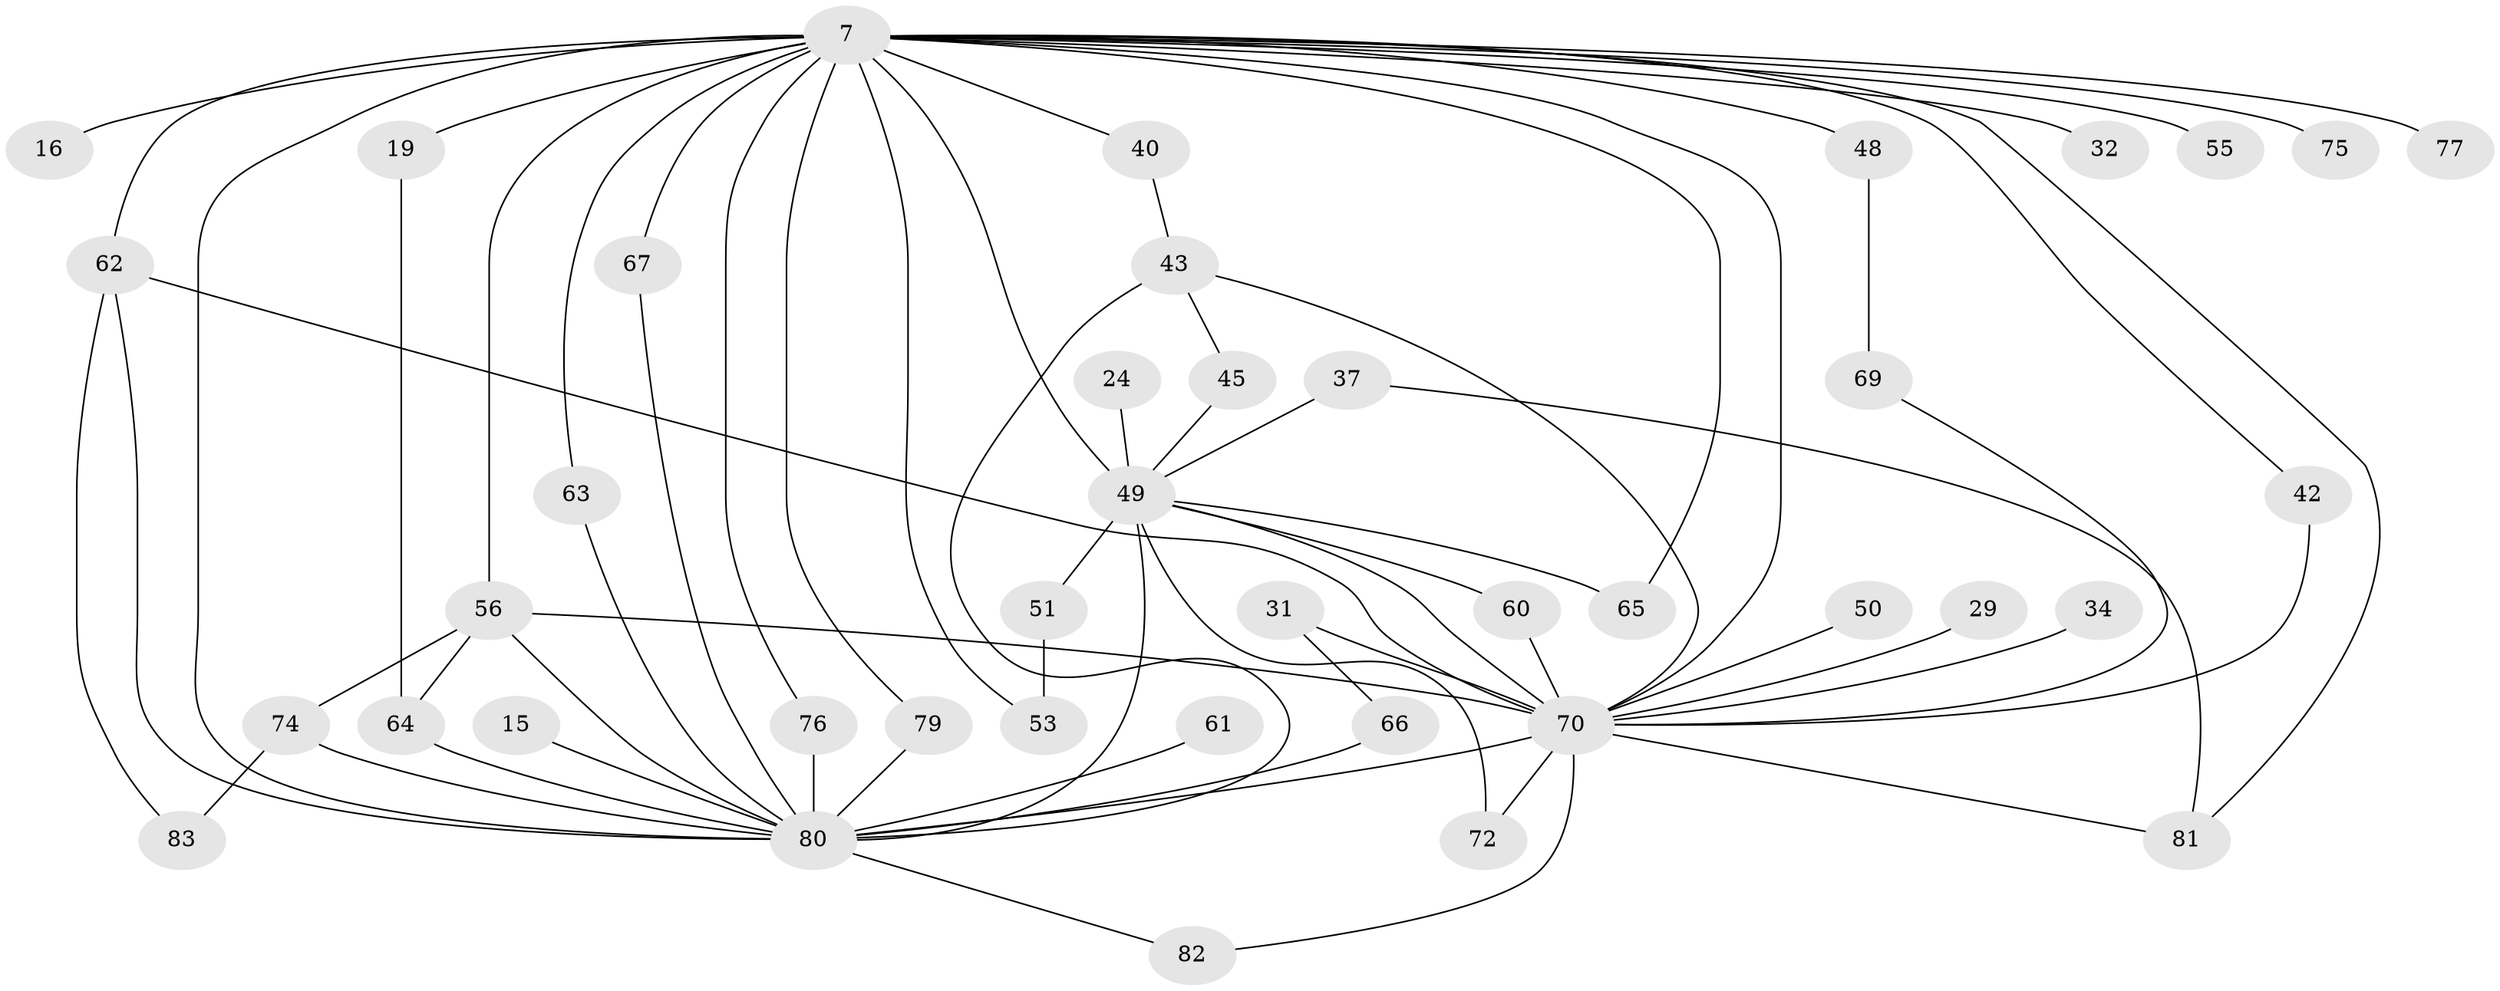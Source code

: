 // original degree distribution, {23: 0.012048192771084338, 14: 0.024096385542168676, 15: 0.012048192771084338, 21: 0.012048192771084338, 19: 0.012048192771084338, 18: 0.024096385542168676, 26: 0.012048192771084338, 28: 0.012048192771084338, 6: 0.024096385542168676, 2: 0.5903614457831325, 3: 0.1927710843373494, 7: 0.012048192771084338, 4: 0.04819277108433735, 5: 0.012048192771084338}
// Generated by graph-tools (version 1.1) at 2025/48/03/04/25 21:48:21]
// undirected, 41 vertices, 68 edges
graph export_dot {
graph [start="1"]
  node [color=gray90,style=filled];
  7 [super="+4+5"];
  15;
  16;
  19;
  24;
  29;
  31;
  32;
  34;
  37;
  40;
  42;
  43 [super="+11+36"];
  45;
  48;
  49 [super="+18+9"];
  50;
  51;
  53 [super="+21"];
  55;
  56 [super="+47"];
  60;
  61;
  62 [super="+52+57+59+23"];
  63;
  64 [super="+58"];
  65;
  66;
  67;
  69;
  70 [super="+8+12+41"];
  72;
  74 [super="+33"];
  75;
  76 [super="+35+30+13"];
  77;
  79 [super="+54+68"];
  80 [super="+20+26+78"];
  81 [super="+22"];
  82;
  83;
  7 -- 16 [weight=2];
  7 -- 19 [weight=2];
  7 -- 32 [weight=2];
  7 -- 48 [weight=2];
  7 -- 55 [weight=2];
  7 -- 63;
  7 -- 65;
  7 -- 75 [weight=2];
  7 -- 77 [weight=2];
  7 -- 80 [weight=15];
  7 -- 53 [weight=3];
  7 -- 67;
  7 -- 40;
  7 -- 42;
  7 -- 49 [weight=7];
  7 -- 81;
  7 -- 76;
  7 -- 79;
  7 -- 62 [weight=4];
  7 -- 70 [weight=6];
  7 -- 56 [weight=3];
  15 -- 80 [weight=2];
  19 -- 64;
  24 -- 49 [weight=2];
  29 -- 70 [weight=2];
  31 -- 66;
  31 -- 70 [weight=2];
  34 -- 70 [weight=2];
  37 -- 81;
  37 -- 49 [weight=2];
  40 -- 43;
  42 -- 70;
  43 -- 45;
  43 -- 80 [weight=2];
  43 -- 70 [weight=2];
  45 -- 49;
  48 -- 69;
  49 -- 65;
  49 -- 72;
  49 -- 51;
  49 -- 60;
  49 -- 80 [weight=8];
  49 -- 70 [weight=4];
  50 -- 70 [weight=2];
  51 -- 53;
  56 -- 80;
  56 -- 64;
  56 -- 70;
  56 -- 74;
  60 -- 70;
  61 -- 80 [weight=2];
  62 -- 83;
  62 -- 80 [weight=2];
  62 -- 70;
  63 -- 80;
  64 -- 80 [weight=2];
  66 -- 80;
  67 -- 80;
  69 -- 70;
  70 -- 80 [weight=11];
  70 -- 72;
  70 -- 81;
  70 -- 82;
  74 -- 83;
  74 -- 80 [weight=3];
  76 -- 80 [weight=4];
  79 -- 80 [weight=3];
  80 -- 82;
}
